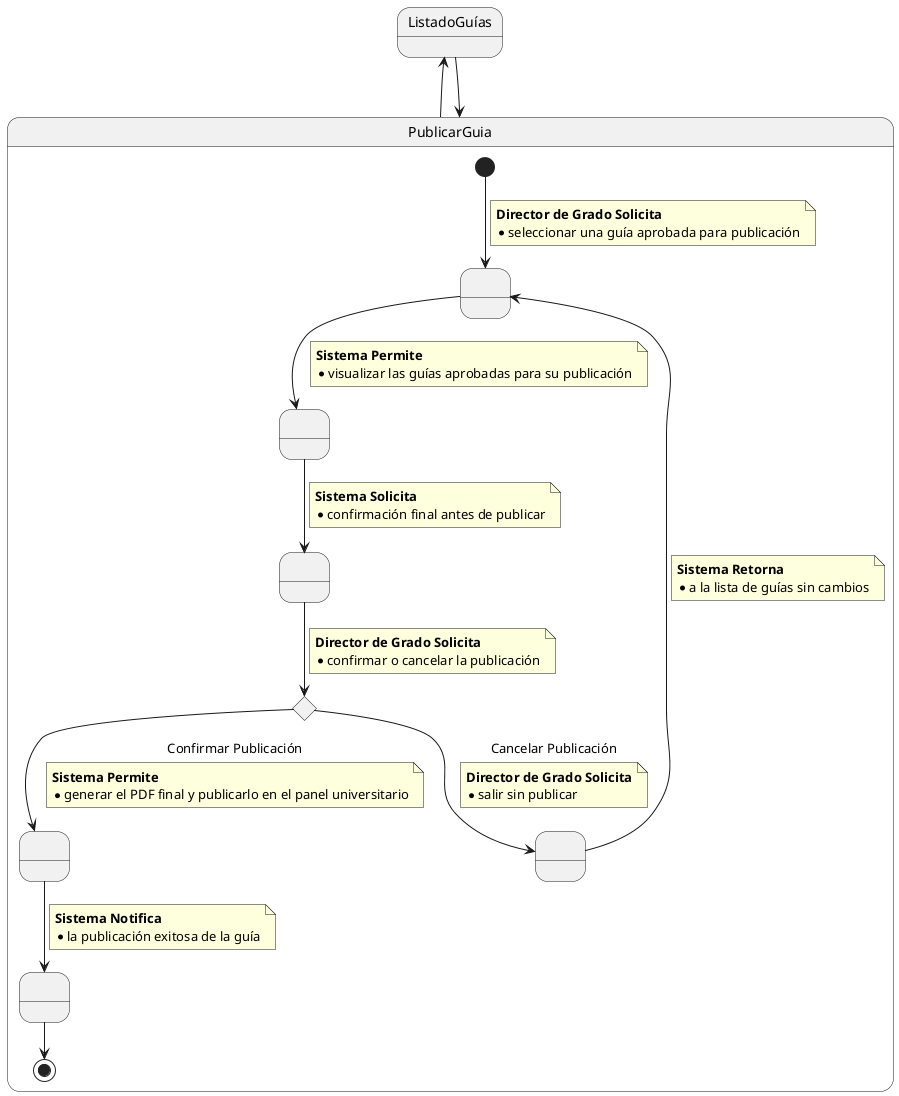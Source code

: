 @startuml
ListadoGuías -up-> PublicarGuia

state PublicarGuia {
    state SeleccionarGuia as " "
    state PermitirSeleccion as " "
    state ConfirmarPublicacion as " "
    state ValidarConfirmacion <<choice>>
    state Publicar as " "
    state PermitirCancelar as " "
    state MostrarNotificacion as " "

    [*] --> SeleccionarGuia
    note on link
    <b>Director de Grado Solicita</b>
    * seleccionar una guía aprobada para publicación
    end note

    SeleccionarGuia --> PermitirSeleccion
    note on link
    <b>Sistema Permite</b>
    * visualizar las guías aprobadas para su publicación
    end note

    PermitirSeleccion --> ConfirmarPublicacion
    note on link
    <b>Sistema Solicita</b>
    * confirmación final antes de publicar
    end note

    ConfirmarPublicacion --> ValidarConfirmacion
    note on link
    <b>Director de Grado Solicita</b>
    * confirmar o cancelar la publicación
    end note

    ValidarConfirmacion --> Publicar : Confirmar Publicación
    note on link
    <b>Sistema Permite</b>
    * generar el PDF final y publicarlo en el panel universitario
    end note

    Publicar --> MostrarNotificacion
    note on link
    <b>Sistema Notifica</b>
    * la publicación exitosa de la guía
    end note

    ValidarConfirmacion --> PermitirCancelar : Cancelar Publicación
    note on link
    <b>Director de Grado Solicita</b>
    * salir sin publicar
    end note

    PermitirCancelar --> SeleccionarGuia
    note on link
    <b>Sistema Retorna</b>
    * a la lista de guías sin cambios
    end note

    MostrarNotificacion --> [*]
}

PublicarGuia -up-> ListadoGuías
@enduml
